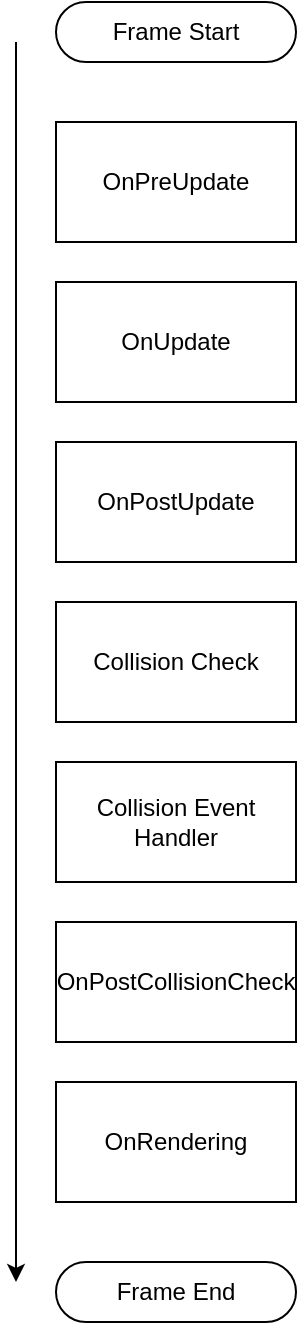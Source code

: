 <mxfile version="14.4.3" type="device" pages="2"><diagram id="KIiS2KISRFyhXwigJyPt" name="SystemWorkflow"><mxGraphModel dx="1422" dy="862" grid="1" gridSize="10" guides="1" tooltips="1" connect="1" arrows="1" fold="1" page="1" pageScale="1" pageWidth="827" pageHeight="1169" math="0" shadow="0"><root><mxCell id="0"/><mxCell id="1" parent="0"/><mxCell id="7ACYPuMrJ2PiTg8hnuoX-1" value="Frame Start" style="rounded=1;whiteSpace=wrap;html=1;arcSize=50;" parent="1" vertex="1"><mxGeometry x="120" y="80" width="120" height="30" as="geometry"/></mxCell><mxCell id="7ACYPuMrJ2PiTg8hnuoX-2" value="Collision Check" style="rounded=0;whiteSpace=wrap;html=1;" parent="1" vertex="1"><mxGeometry x="120" y="380" width="120" height="60" as="geometry"/></mxCell><mxCell id="7ACYPuMrJ2PiTg8hnuoX-3" value="Collision Event Handler" style="rounded=0;whiteSpace=wrap;html=1;" parent="1" vertex="1"><mxGeometry x="120" y="460" width="120" height="60" as="geometry"/></mxCell><mxCell id="7ACYPuMrJ2PiTg8hnuoX-4" value="OnRendering" style="rounded=0;whiteSpace=wrap;html=1;" parent="1" vertex="1"><mxGeometry x="120" y="620" width="120" height="60" as="geometry"/></mxCell><mxCell id="7ACYPuMrJ2PiTg8hnuoX-5" value="OnUpdate" style="rounded=0;whiteSpace=wrap;html=1;" parent="1" vertex="1"><mxGeometry x="120" y="220" width="120" height="60" as="geometry"/></mxCell><mxCell id="7ACYPuMrJ2PiTg8hnuoX-6" value="OnPreUpdate" style="rounded=0;whiteSpace=wrap;html=1;" parent="1" vertex="1"><mxGeometry x="120" y="140" width="120" height="60" as="geometry"/></mxCell><mxCell id="7ACYPuMrJ2PiTg8hnuoX-7" value="OnPostUpdate" style="rounded=0;whiteSpace=wrap;html=1;" parent="1" vertex="1"><mxGeometry x="120" y="300" width="120" height="60" as="geometry"/></mxCell><mxCell id="7ACYPuMrJ2PiTg8hnuoX-8" value="OnPostCollisionCheck" style="rounded=0;whiteSpace=wrap;html=1;" parent="1" vertex="1"><mxGeometry x="120" y="540" width="120" height="60" as="geometry"/></mxCell><mxCell id="7ACYPuMrJ2PiTg8hnuoX-10" value="Frame End" style="rounded=1;whiteSpace=wrap;html=1;arcSize=50;" parent="1" vertex="1"><mxGeometry x="120" y="710" width="120" height="30" as="geometry"/></mxCell><mxCell id="7ACYPuMrJ2PiTg8hnuoX-11" value="" style="endArrow=classic;html=1;" parent="1" edge="1"><mxGeometry width="50" height="50" relative="1" as="geometry"><mxPoint x="100" y="100" as="sourcePoint"/><mxPoint x="100" y="720" as="targetPoint"/></mxGeometry></mxCell></root></mxGraphModel></diagram><diagram id="xp1ALFNYztdF9Qf5Rrcg" name="CollisionCheckFlow"><mxGraphModel dx="2031" dy="1231" grid="1" gridSize="10" guides="1" tooltips="1" connect="1" arrows="1" fold="1" page="1" pageScale="1" pageWidth="827" pageHeight="1169" math="0" shadow="0"><root><mxCell id="sOmIAWaV0qgcOUp1wGN3-0"/><mxCell id="sOmIAWaV0qgcOUp1wGN3-1" parent="sOmIAWaV0qgcOUp1wGN3-0"/><mxCell id="imSRPs620zEh395ekZOD-0" value="Collision Check Start" style="rounded=1;whiteSpace=wrap;html=1;arcSize=50;" vertex="1" parent="sOmIAWaV0qgcOUp1wGN3-1"><mxGeometry x="120" y="80" width="120" height="30" as="geometry"/></mxCell><mxCell id="imSRPs620zEh395ekZOD-35" style="edgeStyle=orthogonalEdgeStyle;rounded=0;orthogonalLoop=1;jettySize=auto;html=1;" edge="1" parent="sOmIAWaV0qgcOUp1wGN3-1" source="imSRPs620zEh395ekZOD-1" target="imSRPs620zEh395ekZOD-2"><mxGeometry relative="1" as="geometry"/></mxCell><mxCell id="imSRPs620zEh395ekZOD-1" value="Start Circle Check Routine" style="rounded=0;whiteSpace=wrap;html=1;" vertex="1" parent="sOmIAWaV0qgcOUp1wGN3-1"><mxGeometry x="120" y="220" width="120" height="60" as="geometry"/></mxCell><mxCell id="imSRPs620zEh395ekZOD-18" value="Add All objects to Circle Check Queue" style="rounded=0;whiteSpace=wrap;html=1;" vertex="1" parent="sOmIAWaV0qgcOUp1wGN3-1"><mxGeometry x="120" y="140" width="120" height="60" as="geometry"/></mxCell><mxCell id="imSRPs620zEh395ekZOD-32" value="" style="endArrow=none;dashed=1;html=1;exitX=1;exitY=0.5;exitDx=0;exitDy=0;entryX=0;entryY=0.058;entryDx=0;entryDy=0;entryPerimeter=0;" edge="1" parent="sOmIAWaV0qgcOUp1wGN3-1" source="imSRPs620zEh395ekZOD-1" target="imSRPs620zEh395ekZOD-31"><mxGeometry width="50" height="50" relative="1" as="geometry"><mxPoint x="250" y="280" as="sourcePoint"/><mxPoint x="300" y="250" as="targetPoint"/></mxGeometry></mxCell><mxCell id="imSRPs620zEh395ekZOD-33" value="" style="group" vertex="1" connectable="0" parent="sOmIAWaV0qgcOUp1wGN3-1"><mxGeometry y="840" width="240" height="60" as="geometry"/></mxCell><mxCell id="imSRPs620zEh395ekZOD-2" value="Start AABB Check Routine" style="rounded=0;whiteSpace=wrap;html=1;" vertex="1" parent="imSRPs620zEh395ekZOD-33"><mxGeometry x="120" width="120" height="60" as="geometry"/></mxCell><mxCell id="imSRPs620zEh395ekZOD-3" value="This can be change from AABB to OBB" style="text;html=1;strokeColor=none;fillColor=none;align=center;verticalAlign=middle;whiteSpace=wrap;rounded=0;" vertex="1" parent="imSRPs620zEh395ekZOD-33"><mxGeometry width="110" height="20" as="geometry"/></mxCell><mxCell id="imSRPs620zEh395ekZOD-34" value="" style="group" vertex="1" connectable="0" parent="sOmIAWaV0qgcOUp1wGN3-1"><mxGeometry x="310" y="220" width="380" height="500" as="geometry"/></mxCell><mxCell id="imSRPs620zEh395ekZOD-12" style="edgeStyle=orthogonalEdgeStyle;rounded=0;orthogonalLoop=1;jettySize=auto;html=1;entryX=0.5;entryY=0;entryDx=0;entryDy=0;" edge="1" parent="imSRPs620zEh395ekZOD-34" source="imSRPs620zEh395ekZOD-10"><mxGeometry relative="1" as="geometry"><mxPoint x="90" y="270" as="targetPoint"/></mxGeometry></mxCell><mxCell id="imSRPs620zEh395ekZOD-10" value="Circle Collision Check Routine" style="rounded=0;whiteSpace=wrap;html=1;" vertex="1" parent="imSRPs620zEh395ekZOD-34"><mxGeometry x="30" y="170" width="120" height="60" as="geometry"/></mxCell><mxCell id="imSRPs620zEh395ekZOD-17" style="edgeStyle=orthogonalEdgeStyle;rounded=0;orthogonalLoop=1;jettySize=auto;html=1;" edge="1" parent="imSRPs620zEh395ekZOD-34"><mxGeometry relative="1" as="geometry"><mxPoint x="50" y="470" as="sourcePoint"/><mxPoint x="90" y="80" as="targetPoint"/><Array as="points"><mxPoint x="350" y="470"/><mxPoint x="350" y="80"/></Array></mxGeometry></mxCell><mxCell id="imSRPs620zEh395ekZOD-13" value="Collision?" style="rhombus;whiteSpace=wrap;html=1;" vertex="1" parent="imSRPs620zEh395ekZOD-34"><mxGeometry x="30" y="270" width="120" height="50" as="geometry"/></mxCell><mxCell id="imSRPs620zEh395ekZOD-19" style="edgeStyle=orthogonalEdgeStyle;rounded=0;orthogonalLoop=1;jettySize=auto;html=1;" edge="1" parent="imSRPs620zEh395ekZOD-34" source="imSRPs620zEh395ekZOD-14"><mxGeometry relative="1" as="geometry"><mxPoint x="240" y="470" as="targetPoint"/></mxGeometry></mxCell><mxCell id="imSRPs620zEh395ekZOD-14" value="Add AABB Check Queue" style="rounded=0;whiteSpace=wrap;html=1;" vertex="1" parent="imSRPs620zEh395ekZOD-34"><mxGeometry x="180" y="350" width="120" height="60" as="geometry"/></mxCell><mxCell id="imSRPs620zEh395ekZOD-15" value="Yes" style="edgeStyle=orthogonalEdgeStyle;rounded=0;orthogonalLoop=1;jettySize=auto;html=1;exitX=1;exitY=0.5;exitDx=0;exitDy=0;" edge="1" parent="imSRPs620zEh395ekZOD-34" source="imSRPs620zEh395ekZOD-13" target="imSRPs620zEh395ekZOD-14"><mxGeometry x="-0.724" relative="1" as="geometry"><mxPoint as="offset"/></mxGeometry></mxCell><mxCell id="imSRPs620zEh395ekZOD-21" value="" style="endArrow=classic;html=1;exitX=0.5;exitY=1;exitDx=0;exitDy=0;" edge="1" parent="imSRPs620zEh395ekZOD-34" source="imSRPs620zEh395ekZOD-13"><mxGeometry width="50" height="50" relative="1" as="geometry"><mxPoint x="80" y="410" as="sourcePoint"/><mxPoint x="90" y="470" as="targetPoint"/></mxGeometry></mxCell><mxCell id="imSRPs620zEh395ekZOD-27" value="Yes" style="edgeStyle=orthogonalEdgeStyle;rounded=0;orthogonalLoop=1;jettySize=auto;html=1;entryX=0.5;entryY=0;entryDx=0;entryDy=0;" edge="1" parent="imSRPs620zEh395ekZOD-34" source="imSRPs620zEh395ekZOD-24" target="imSRPs620zEh395ekZOD-10"><mxGeometry x="0.667" y="10" relative="1" as="geometry"><mxPoint as="offset"/></mxGeometry></mxCell><mxCell id="imSRPs620zEh395ekZOD-24" value="Check Queue &amp;gt; 0" style="rhombus;whiteSpace=wrap;html=1;" vertex="1" parent="imSRPs620zEh395ekZOD-34"><mxGeometry x="30" y="100" width="120" height="50" as="geometry"/></mxCell><mxCell id="imSRPs620zEh395ekZOD-25" value="End Circle Check" style="rounded=1;whiteSpace=wrap;html=1;arcSize=50;" vertex="1" parent="imSRPs620zEh395ekZOD-34"><mxGeometry x="210" y="110" width="120" height="30" as="geometry"/></mxCell><mxCell id="imSRPs620zEh395ekZOD-26" value="No" style="edgeStyle=orthogonalEdgeStyle;rounded=0;orthogonalLoop=1;jettySize=auto;html=1;entryX=0;entryY=0.5;entryDx=0;entryDy=0;" edge="1" parent="imSRPs620zEh395ekZOD-34" source="imSRPs620zEh395ekZOD-24" target="imSRPs620zEh395ekZOD-25"><mxGeometry relative="1" as="geometry"/></mxCell><mxCell id="imSRPs620zEh395ekZOD-30" style="edgeStyle=orthogonalEdgeStyle;rounded=0;orthogonalLoop=1;jettySize=auto;html=1;entryX=0.5;entryY=0;entryDx=0;entryDy=0;" edge="1" parent="imSRPs620zEh395ekZOD-34" source="imSRPs620zEh395ekZOD-28" target="imSRPs620zEh395ekZOD-24"><mxGeometry relative="1" as="geometry"/></mxCell><mxCell id="imSRPs620zEh395ekZOD-28" value="Start Circle Check" style="rounded=1;whiteSpace=wrap;html=1;arcSize=50;" vertex="1" parent="imSRPs620zEh395ekZOD-34"><mxGeometry x="30" y="20" width="120" height="30" as="geometry"/></mxCell><mxCell id="imSRPs620zEh395ekZOD-31" value="" style="rounded=0;whiteSpace=wrap;html=1;fillColor=none;dashed=1;" vertex="1" parent="imSRPs620zEh395ekZOD-34"><mxGeometry width="380" height="500" as="geometry"/></mxCell><mxCell id="imSRPs620zEh395ekZOD-52" value="" style="endArrow=none;dashed=1;html=1;exitX=1;exitY=0.5;exitDx=0;exitDy=0;entryX=0;entryY=0.058;entryDx=0;entryDy=0;entryPerimeter=0;" edge="1" parent="sOmIAWaV0qgcOUp1wGN3-1"><mxGeometry width="50" height="50" relative="1" as="geometry"><mxPoint x="240" y="870.5" as="sourcePoint"/><mxPoint x="310" y="869.5" as="targetPoint"/></mxGeometry></mxCell><mxCell id="imSRPs620zEh395ekZOD-70" style="edgeStyle=orthogonalEdgeStyle;rounded=0;orthogonalLoop=1;jettySize=auto;html=1;entryX=0.5;entryY=0;entryDx=0;entryDy=0;" edge="1" parent="sOmIAWaV0qgcOUp1wGN3-1" source="imSRPs620zEh395ekZOD-71"><mxGeometry x="310" y="840" as="geometry"><mxPoint x="400" y="1110" as="targetPoint"/></mxGeometry></mxCell><mxCell id="imSRPs620zEh395ekZOD-71" value="Circle Collision Check Routine" style="rounded=0;whiteSpace=wrap;html=1;" vertex="1" parent="sOmIAWaV0qgcOUp1wGN3-1"><mxGeometry x="340" y="1010" width="120" height="60" as="geometry"/></mxCell><mxCell id="imSRPs620zEh395ekZOD-72" style="edgeStyle=orthogonalEdgeStyle;rounded=0;orthogonalLoop=1;jettySize=auto;html=1;" edge="1" parent="sOmIAWaV0qgcOUp1wGN3-1"><mxGeometry x="310" y="840" as="geometry"><mxPoint x="360" y="1310" as="sourcePoint"/><mxPoint x="400" y="920" as="targetPoint"/><Array as="points"><mxPoint x="660" y="1310"/><mxPoint x="660" y="920"/></Array></mxGeometry></mxCell><mxCell id="imSRPs620zEh395ekZOD-73" value="Collision?" style="rhombus;whiteSpace=wrap;html=1;" vertex="1" parent="sOmIAWaV0qgcOUp1wGN3-1"><mxGeometry x="340" y="1110" width="120" height="50" as="geometry"/></mxCell><mxCell id="imSRPs620zEh395ekZOD-74" style="edgeStyle=orthogonalEdgeStyle;rounded=0;orthogonalLoop=1;jettySize=auto;html=1;" edge="1" parent="sOmIAWaV0qgcOUp1wGN3-1" source="imSRPs620zEh395ekZOD-75"><mxGeometry x="310" y="840" as="geometry"><mxPoint x="550" y="1310" as="targetPoint"/></mxGeometry></mxCell><mxCell id="imSRPs620zEh395ekZOD-75" value="Add Collision Event Handler Queue" style="rounded=0;whiteSpace=wrap;html=1;" vertex="1" parent="sOmIAWaV0qgcOUp1wGN3-1"><mxGeometry x="490" y="1190" width="120" height="60" as="geometry"/></mxCell><mxCell id="imSRPs620zEh395ekZOD-76" value="Yes" style="edgeStyle=orthogonalEdgeStyle;rounded=0;orthogonalLoop=1;jettySize=auto;html=1;exitX=1;exitY=0.5;exitDx=0;exitDy=0;" edge="1" parent="sOmIAWaV0qgcOUp1wGN3-1" source="imSRPs620zEh395ekZOD-73" target="imSRPs620zEh395ekZOD-75"><mxGeometry x="310" y="840" as="geometry"><mxPoint as="offset"/></mxGeometry></mxCell><mxCell id="imSRPs620zEh395ekZOD-77" value="" style="endArrow=classic;html=1;exitX=0.5;exitY=1;exitDx=0;exitDy=0;" edge="1" parent="sOmIAWaV0qgcOUp1wGN3-1" source="imSRPs620zEh395ekZOD-73"><mxGeometry x="310" y="840" width="50" height="50" as="geometry"><mxPoint x="390" y="1250" as="sourcePoint"/><mxPoint x="400" y="1310" as="targetPoint"/></mxGeometry></mxCell><mxCell id="imSRPs620zEh395ekZOD-78" value="Yes" style="edgeStyle=orthogonalEdgeStyle;rounded=0;orthogonalLoop=1;jettySize=auto;html=1;entryX=0.5;entryY=0;entryDx=0;entryDy=0;" edge="1" parent="sOmIAWaV0qgcOUp1wGN3-1" source="imSRPs620zEh395ekZOD-79" target="imSRPs620zEh395ekZOD-71"><mxGeometry x="310" y="840" as="geometry"><mxPoint as="offset"/></mxGeometry></mxCell><mxCell id="imSRPs620zEh395ekZOD-79" value="Check Queue &amp;gt; 0" style="rhombus;whiteSpace=wrap;html=1;" vertex="1" parent="sOmIAWaV0qgcOUp1wGN3-1"><mxGeometry x="340" y="940" width="120" height="50" as="geometry"/></mxCell><mxCell id="imSRPs620zEh395ekZOD-80" value="End AABB Check" style="rounded=1;whiteSpace=wrap;html=1;arcSize=50;" vertex="1" parent="sOmIAWaV0qgcOUp1wGN3-1"><mxGeometry x="520" y="950" width="120" height="30" as="geometry"/></mxCell><mxCell id="imSRPs620zEh395ekZOD-81" value="No" style="edgeStyle=orthogonalEdgeStyle;rounded=0;orthogonalLoop=1;jettySize=auto;html=1;entryX=0;entryY=0.5;entryDx=0;entryDy=0;" edge="1" parent="sOmIAWaV0qgcOUp1wGN3-1" source="imSRPs620zEh395ekZOD-79" target="imSRPs620zEh395ekZOD-80"><mxGeometry x="310" y="840" as="geometry"/></mxCell><mxCell id="imSRPs620zEh395ekZOD-82" style="edgeStyle=orthogonalEdgeStyle;rounded=0;orthogonalLoop=1;jettySize=auto;html=1;entryX=0.5;entryY=0;entryDx=0;entryDy=0;" edge="1" parent="sOmIAWaV0qgcOUp1wGN3-1" source="imSRPs620zEh395ekZOD-83" target="imSRPs620zEh395ekZOD-79"><mxGeometry x="310" y="840" as="geometry"/></mxCell><mxCell id="imSRPs620zEh395ekZOD-83" value="Start AABB Check" style="rounded=1;whiteSpace=wrap;html=1;arcSize=50;" vertex="1" parent="sOmIAWaV0qgcOUp1wGN3-1"><mxGeometry x="340" y="860" width="120" height="30" as="geometry"/></mxCell><mxCell id="imSRPs620zEh395ekZOD-84" value="" style="rounded=0;whiteSpace=wrap;html=1;fillColor=none;dashed=1;" vertex="1" parent="sOmIAWaV0qgcOUp1wGN3-1"><mxGeometry x="310" y="840" width="380" height="500" as="geometry"/></mxCell><mxCell id="imSRPs620zEh395ekZOD-85" value="Call All Functions in Event Handler Queue" style="rounded=0;whiteSpace=wrap;html=1;gradientColor=none;" vertex="1" parent="sOmIAWaV0qgcOUp1wGN3-1"><mxGeometry x="120" y="1380" width="120" height="60" as="geometry"/></mxCell><mxCell id="imSRPs620zEh395ekZOD-86" style="edgeStyle=orthogonalEdgeStyle;rounded=0;orthogonalLoop=1;jettySize=auto;html=1;entryX=0.5;entryY=0;entryDx=0;entryDy=0;" edge="1" parent="sOmIAWaV0qgcOUp1wGN3-1" source="imSRPs620zEh395ekZOD-2" target="imSRPs620zEh395ekZOD-85"><mxGeometry relative="1" as="geometry"/></mxCell><mxCell id="imSRPs620zEh395ekZOD-88" value="Collsion Check End" style="rounded=1;whiteSpace=wrap;html=1;arcSize=50;" vertex="1" parent="sOmIAWaV0qgcOUp1wGN3-1"><mxGeometry x="120" y="1470" width="120" height="30" as="geometry"/></mxCell></root></mxGraphModel></diagram></mxfile>